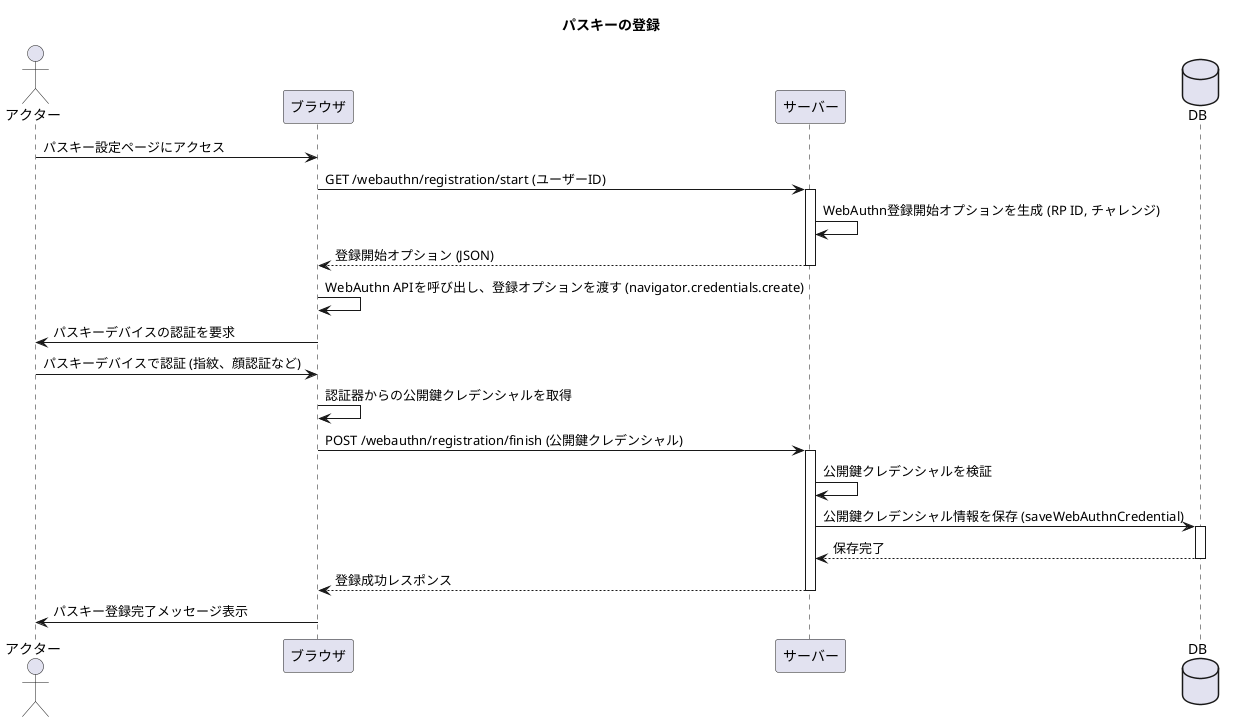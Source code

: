 @startuml
title パスキーの登録

actor アクター
participant ブラウザ
participant サーバー
database DB

アクター -> ブラウザ: パスキー設定ページにアクセス
ブラウザ -> サーバー: GET /webauthn/registration/start (ユーザーID)
activate サーバー
サーバー -> サーバー: WebAuthn登録開始オプションを生成 (RP ID, チャレンジ)
サーバー --> ブラウザ: 登録開始オプション (JSON)
deactivate サーバー

ブラウザ -> ブラウザ: WebAuthn APIを呼び出し、登録オプションを渡す (navigator.credentials.create)
ブラウザ -> アクター: パスキーデバイスの認証を要求
アクター -> ブラウザ: パスキーデバイスで認証 (指紋、顔認証など)
ブラウザ -> ブラウザ: 認証器からの公開鍵クレデンシャルを取得
ブラウザ -> サーバー: POST /webauthn/registration/finish (公開鍵クレデンシャル)
activate サーバー
サーバー -> サーバー: 公開鍵クレデンシャルを検証
サーバー -> DB: 公開鍵クレデンシャル情報を保存 (saveWebAuthnCredential)
activate DB
DB --> サーバー: 保存完了
deactivate DB
サーバー --> ブラウザ: 登録成功レスポンス
deactivate サーバー
ブラウザ -> アクター: パスキー登録完了メッセージ表示

@enduml